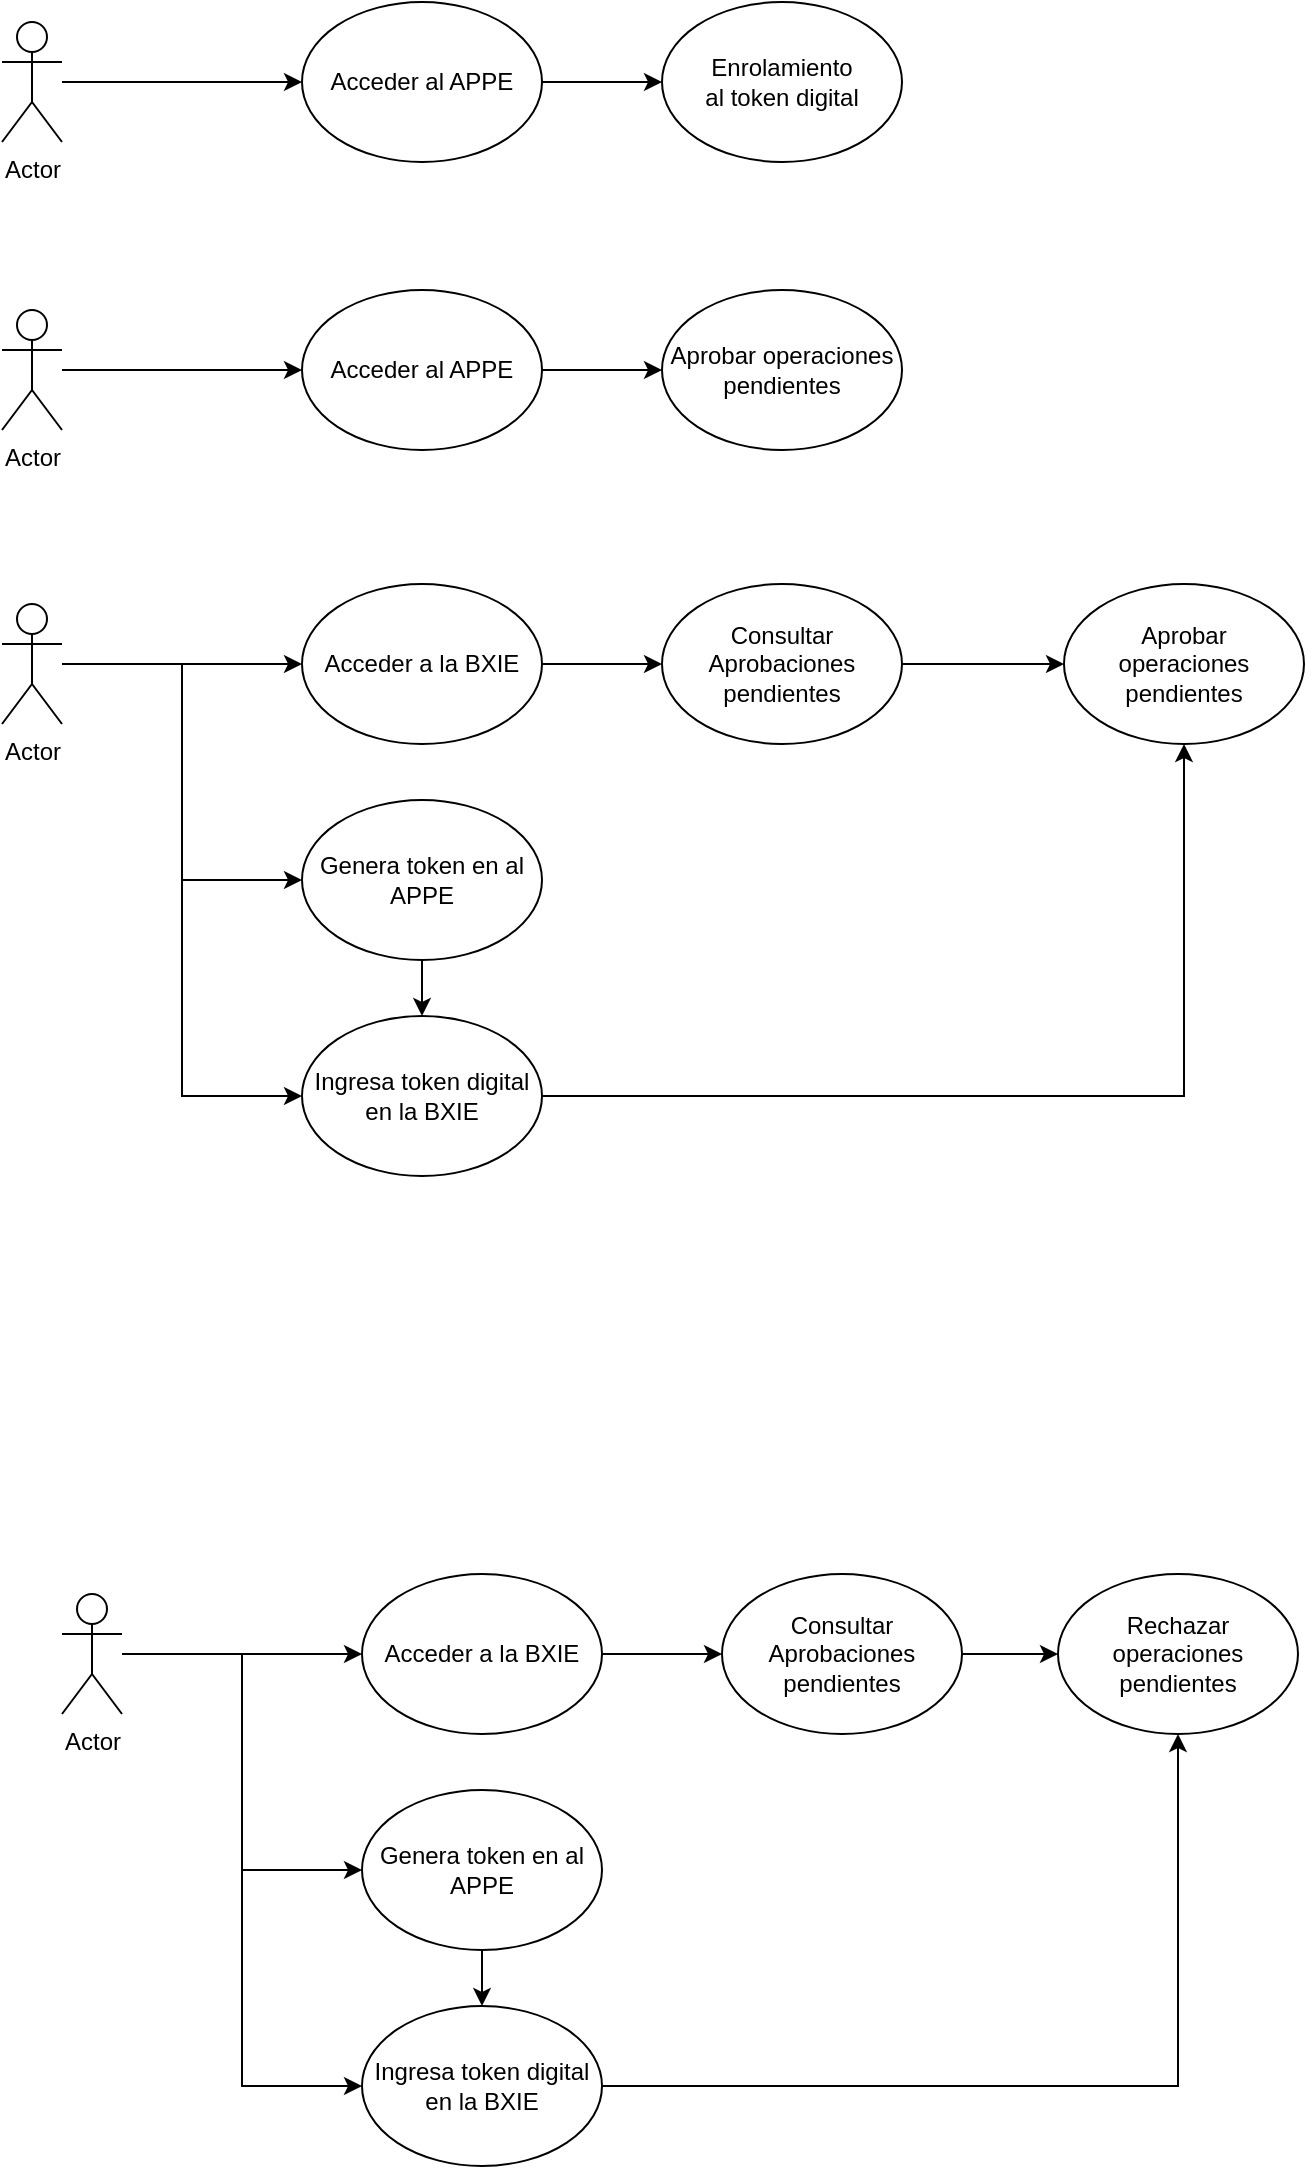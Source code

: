 <mxfile version="23.1.1" type="device" pages="2">
  <diagram name="Use Case" id="9nQCE-ndrCwmiqW96yne">
    <mxGraphModel dx="1032" dy="501" grid="0" gridSize="10" guides="1" tooltips="1" connect="1" arrows="1" fold="1" page="1" pageScale="1" pageWidth="1169" pageHeight="827" math="0" shadow="0">
      <root>
        <mxCell id="0" />
        <mxCell id="1" parent="0" />
        <mxCell id="8XLnjvLiEatXCL0LBKyI-3" style="edgeStyle=orthogonalEdgeStyle;rounded=0;orthogonalLoop=1;jettySize=auto;html=1;" edge="1" parent="1" source="8XLnjvLiEatXCL0LBKyI-1" target="8XLnjvLiEatXCL0LBKyI-2">
          <mxGeometry relative="1" as="geometry" />
        </mxCell>
        <mxCell id="8XLnjvLiEatXCL0LBKyI-1" value="Actor" style="shape=umlActor;verticalLabelPosition=bottom;verticalAlign=top;html=1;outlineConnect=0;" vertex="1" parent="1">
          <mxGeometry x="120" y="80" width="30" height="60" as="geometry" />
        </mxCell>
        <mxCell id="8XLnjvLiEatXCL0LBKyI-5" style="edgeStyle=orthogonalEdgeStyle;rounded=0;orthogonalLoop=1;jettySize=auto;html=1;" edge="1" parent="1" source="8XLnjvLiEatXCL0LBKyI-2" target="8XLnjvLiEatXCL0LBKyI-4">
          <mxGeometry relative="1" as="geometry" />
        </mxCell>
        <mxCell id="8XLnjvLiEatXCL0LBKyI-2" value="Acceder al APPE" style="ellipse;whiteSpace=wrap;html=1;" vertex="1" parent="1">
          <mxGeometry x="270" y="70" width="120" height="80" as="geometry" />
        </mxCell>
        <mxCell id="8XLnjvLiEatXCL0LBKyI-4" value="Enrolamiento&lt;br style=&quot;border-color: var(--border-color);&quot;&gt;al token digital" style="ellipse;whiteSpace=wrap;html=1;" vertex="1" parent="1">
          <mxGeometry x="450" y="70" width="120" height="80" as="geometry" />
        </mxCell>
        <mxCell id="8XLnjvLiEatXCL0LBKyI-6" style="edgeStyle=orthogonalEdgeStyle;rounded=0;orthogonalLoop=1;jettySize=auto;html=1;" edge="1" parent="1" source="8XLnjvLiEatXCL0LBKyI-7" target="8XLnjvLiEatXCL0LBKyI-9">
          <mxGeometry relative="1" as="geometry" />
        </mxCell>
        <mxCell id="8XLnjvLiEatXCL0LBKyI-7" value="Actor" style="shape=umlActor;verticalLabelPosition=bottom;verticalAlign=top;html=1;outlineConnect=0;" vertex="1" parent="1">
          <mxGeometry x="120" y="224" width="30" height="60" as="geometry" />
        </mxCell>
        <mxCell id="8XLnjvLiEatXCL0LBKyI-8" style="edgeStyle=orthogonalEdgeStyle;rounded=0;orthogonalLoop=1;jettySize=auto;html=1;" edge="1" parent="1" source="8XLnjvLiEatXCL0LBKyI-9" target="8XLnjvLiEatXCL0LBKyI-10">
          <mxGeometry relative="1" as="geometry" />
        </mxCell>
        <mxCell id="8XLnjvLiEatXCL0LBKyI-9" value="Acceder al APPE" style="ellipse;whiteSpace=wrap;html=1;" vertex="1" parent="1">
          <mxGeometry x="270" y="214" width="120" height="80" as="geometry" />
        </mxCell>
        <mxCell id="8XLnjvLiEatXCL0LBKyI-10" value="Aprobar operaciones pendientes" style="ellipse;whiteSpace=wrap;html=1;" vertex="1" parent="1">
          <mxGeometry x="450" y="214" width="120" height="80" as="geometry" />
        </mxCell>
        <mxCell id="8XLnjvLiEatXCL0LBKyI-11" style="edgeStyle=orthogonalEdgeStyle;rounded=0;orthogonalLoop=1;jettySize=auto;html=1;" edge="1" parent="1" source="8XLnjvLiEatXCL0LBKyI-12" target="8XLnjvLiEatXCL0LBKyI-14">
          <mxGeometry relative="1" as="geometry" />
        </mxCell>
        <mxCell id="8XLnjvLiEatXCL0LBKyI-17" style="edgeStyle=orthogonalEdgeStyle;rounded=0;orthogonalLoop=1;jettySize=auto;html=1;entryX=0;entryY=0.5;entryDx=0;entryDy=0;" edge="1" parent="1" source="8XLnjvLiEatXCL0LBKyI-12" target="8XLnjvLiEatXCL0LBKyI-16">
          <mxGeometry relative="1" as="geometry" />
        </mxCell>
        <mxCell id="8XLnjvLiEatXCL0LBKyI-19" style="edgeStyle=orthogonalEdgeStyle;rounded=0;orthogonalLoop=1;jettySize=auto;html=1;entryX=0;entryY=0.5;entryDx=0;entryDy=0;" edge="1" parent="1" source="8XLnjvLiEatXCL0LBKyI-12" target="8XLnjvLiEatXCL0LBKyI-18">
          <mxGeometry relative="1" as="geometry" />
        </mxCell>
        <mxCell id="8XLnjvLiEatXCL0LBKyI-12" value="Actor" style="shape=umlActor;verticalLabelPosition=bottom;verticalAlign=top;html=1;outlineConnect=0;" vertex="1" parent="1">
          <mxGeometry x="120" y="371" width="30" height="60" as="geometry" />
        </mxCell>
        <mxCell id="8XLnjvLiEatXCL0LBKyI-13" style="edgeStyle=orthogonalEdgeStyle;rounded=0;orthogonalLoop=1;jettySize=auto;html=1;" edge="1" parent="1" source="8XLnjvLiEatXCL0LBKyI-14" target="8XLnjvLiEatXCL0LBKyI-15">
          <mxGeometry relative="1" as="geometry" />
        </mxCell>
        <mxCell id="8XLnjvLiEatXCL0LBKyI-14" value="Acceder a la BXIE" style="ellipse;whiteSpace=wrap;html=1;" vertex="1" parent="1">
          <mxGeometry x="270" y="361" width="120" height="80" as="geometry" />
        </mxCell>
        <mxCell id="8XLnjvLiEatXCL0LBKyI-36" style="edgeStyle=orthogonalEdgeStyle;rounded=0;orthogonalLoop=1;jettySize=auto;html=1;" edge="1" parent="1" source="8XLnjvLiEatXCL0LBKyI-15" target="8XLnjvLiEatXCL0LBKyI-35">
          <mxGeometry relative="1" as="geometry" />
        </mxCell>
        <mxCell id="8XLnjvLiEatXCL0LBKyI-15" value="Consultar Aprobaciones pendientes" style="ellipse;whiteSpace=wrap;html=1;" vertex="1" parent="1">
          <mxGeometry x="450" y="361" width="120" height="80" as="geometry" />
        </mxCell>
        <mxCell id="8XLnjvLiEatXCL0LBKyI-20" style="edgeStyle=orthogonalEdgeStyle;rounded=0;orthogonalLoop=1;jettySize=auto;html=1;" edge="1" parent="1" source="8XLnjvLiEatXCL0LBKyI-16" target="8XLnjvLiEatXCL0LBKyI-18">
          <mxGeometry relative="1" as="geometry" />
        </mxCell>
        <mxCell id="8XLnjvLiEatXCL0LBKyI-16" value="Genera token en al APPE" style="ellipse;whiteSpace=wrap;html=1;" vertex="1" parent="1">
          <mxGeometry x="270" y="469" width="120" height="80" as="geometry" />
        </mxCell>
        <mxCell id="8XLnjvLiEatXCL0LBKyI-21" style="edgeStyle=orthogonalEdgeStyle;rounded=0;orthogonalLoop=1;jettySize=auto;html=1;entryX=0.5;entryY=1;entryDx=0;entryDy=0;" edge="1" parent="1" source="8XLnjvLiEatXCL0LBKyI-18" target="8XLnjvLiEatXCL0LBKyI-35">
          <mxGeometry relative="1" as="geometry" />
        </mxCell>
        <mxCell id="8XLnjvLiEatXCL0LBKyI-18" value="Ingresa token digital en la BXIE" style="ellipse;whiteSpace=wrap;html=1;" vertex="1" parent="1">
          <mxGeometry x="270" y="577" width="120" height="80" as="geometry" />
        </mxCell>
        <mxCell id="8XLnjvLiEatXCL0LBKyI-22" style="edgeStyle=orthogonalEdgeStyle;rounded=0;orthogonalLoop=1;jettySize=auto;html=1;" edge="1" parent="1" source="8XLnjvLiEatXCL0LBKyI-25" target="8XLnjvLiEatXCL0LBKyI-27">
          <mxGeometry relative="1" as="geometry" />
        </mxCell>
        <mxCell id="8XLnjvLiEatXCL0LBKyI-23" style="edgeStyle=orthogonalEdgeStyle;rounded=0;orthogonalLoop=1;jettySize=auto;html=1;entryX=0;entryY=0.5;entryDx=0;entryDy=0;" edge="1" parent="1" source="8XLnjvLiEatXCL0LBKyI-25" target="8XLnjvLiEatXCL0LBKyI-30">
          <mxGeometry relative="1" as="geometry" />
        </mxCell>
        <mxCell id="8XLnjvLiEatXCL0LBKyI-24" style="edgeStyle=orthogonalEdgeStyle;rounded=0;orthogonalLoop=1;jettySize=auto;html=1;entryX=0;entryY=0.5;entryDx=0;entryDy=0;" edge="1" parent="1" source="8XLnjvLiEatXCL0LBKyI-25" target="8XLnjvLiEatXCL0LBKyI-32">
          <mxGeometry relative="1" as="geometry" />
        </mxCell>
        <mxCell id="8XLnjvLiEatXCL0LBKyI-25" value="Actor" style="shape=umlActor;verticalLabelPosition=bottom;verticalAlign=top;html=1;outlineConnect=0;" vertex="1" parent="1">
          <mxGeometry x="150" y="866" width="30" height="60" as="geometry" />
        </mxCell>
        <mxCell id="8XLnjvLiEatXCL0LBKyI-26" style="edgeStyle=orthogonalEdgeStyle;rounded=0;orthogonalLoop=1;jettySize=auto;html=1;" edge="1" parent="1" source="8XLnjvLiEatXCL0LBKyI-27" target="8XLnjvLiEatXCL0LBKyI-28">
          <mxGeometry relative="1" as="geometry" />
        </mxCell>
        <mxCell id="8XLnjvLiEatXCL0LBKyI-27" value="Acceder a la BXIE" style="ellipse;whiteSpace=wrap;html=1;" vertex="1" parent="1">
          <mxGeometry x="300" y="856" width="120" height="80" as="geometry" />
        </mxCell>
        <mxCell id="8XLnjvLiEatXCL0LBKyI-34" style="edgeStyle=orthogonalEdgeStyle;rounded=0;orthogonalLoop=1;jettySize=auto;html=1;" edge="1" parent="1" source="8XLnjvLiEatXCL0LBKyI-28" target="8XLnjvLiEatXCL0LBKyI-33">
          <mxGeometry relative="1" as="geometry" />
        </mxCell>
        <mxCell id="8XLnjvLiEatXCL0LBKyI-28" value="Consultar Aprobaciones pendientes" style="ellipse;whiteSpace=wrap;html=1;" vertex="1" parent="1">
          <mxGeometry x="480" y="856" width="120" height="80" as="geometry" />
        </mxCell>
        <mxCell id="8XLnjvLiEatXCL0LBKyI-29" style="edgeStyle=orthogonalEdgeStyle;rounded=0;orthogonalLoop=1;jettySize=auto;html=1;" edge="1" parent="1" source="8XLnjvLiEatXCL0LBKyI-30" target="8XLnjvLiEatXCL0LBKyI-32">
          <mxGeometry relative="1" as="geometry" />
        </mxCell>
        <mxCell id="8XLnjvLiEatXCL0LBKyI-30" value="Genera token en al APPE" style="ellipse;whiteSpace=wrap;html=1;" vertex="1" parent="1">
          <mxGeometry x="300" y="964" width="120" height="80" as="geometry" />
        </mxCell>
        <mxCell id="8XLnjvLiEatXCL0LBKyI-31" style="edgeStyle=orthogonalEdgeStyle;rounded=0;orthogonalLoop=1;jettySize=auto;html=1;" edge="1" parent="1" source="8XLnjvLiEatXCL0LBKyI-32" target="8XLnjvLiEatXCL0LBKyI-33">
          <mxGeometry relative="1" as="geometry" />
        </mxCell>
        <mxCell id="8XLnjvLiEatXCL0LBKyI-32" value="Ingresa token digital en la BXIE" style="ellipse;whiteSpace=wrap;html=1;" vertex="1" parent="1">
          <mxGeometry x="300" y="1072" width="120" height="80" as="geometry" />
        </mxCell>
        <mxCell id="8XLnjvLiEatXCL0LBKyI-33" value="Rechazar operaciones pendientes" style="ellipse;whiteSpace=wrap;html=1;" vertex="1" parent="1">
          <mxGeometry x="648" y="856" width="120" height="80" as="geometry" />
        </mxCell>
        <mxCell id="8XLnjvLiEatXCL0LBKyI-35" value="Aprobar &lt;br&gt;operaciones pendientes" style="ellipse;whiteSpace=wrap;html=1;" vertex="1" parent="1">
          <mxGeometry x="651" y="361" width="120" height="80" as="geometry" />
        </mxCell>
      </root>
    </mxGraphModel>
  </diagram>
  <diagram id="fVYn3t7z0lajlDlq8nu5" name="Componentes">
    <mxGraphModel dx="1032" dy="501" grid="0" gridSize="10" guides="1" tooltips="1" connect="1" arrows="1" fold="1" page="1" pageScale="1" pageWidth="1169" pageHeight="827" math="0" shadow="0">
      <root>
        <mxCell id="0" />
        <mxCell id="1" parent="0" />
        <mxCell id="Qrj5MwbdnilN2tK0Anff-1" value="Enrolamiento Token Digital" style="verticalAlign=top;align=left;shape=cube;size=10;direction=south;fontStyle=0;html=1;boundedLbl=1;spacingLeft=5;whiteSpace=wrap;" vertex="1" parent="1">
          <mxGeometry x="213" y="38" width="601" height="404" as="geometry" />
        </mxCell>
        <mxCell id="Qrj5MwbdnilN2tK0Anff-2" value="Core DetectId 9.2" style="verticalAlign=top;align=center;shape=cube;size=10;direction=south;html=1;boundedLbl=1;spacingLeft=5;whiteSpace=wrap;" vertex="1" parent="Qrj5MwbdnilN2tK0Anff-1">
          <mxGeometry width="136" height="59" relative="1" as="geometry">
            <mxPoint x="240" y="316" as="offset" />
          </mxGeometry>
        </mxCell>
        <mxCell id="Qrj5MwbdnilN2tK0Anff-3" value="APP Empresas" style="verticalAlign=top;align=center;shape=cube;size=10;direction=south;html=1;boundedLbl=1;spacingLeft=5;whiteSpace=wrap;" vertex="1" parent="Qrj5MwbdnilN2tK0Anff-1">
          <mxGeometry x="75.23" y="60.9" width="323.77" height="132.1" as="geometry" />
        </mxCell>
        <mxCell id="Qrj5MwbdnilN2tK0Anff-5" style="edgeStyle=orthogonalEdgeStyle;rounded=0;orthogonalLoop=1;jettySize=auto;html=1;exitX=0.75;exitY=1;exitDx=0;exitDy=0;" edge="1" parent="Qrj5MwbdnilN2tK0Anff-1" source="Qrj5MwbdnilN2tK0Anff-4" target="Qrj5MwbdnilN2tK0Anff-2">
          <mxGeometry relative="1" as="geometry" />
        </mxCell>
        <mxCell id="Qrj5MwbdnilN2tK0Anff-4" value="DetectId&lt;br&gt;SDK 9.2" style="shape=module;align=left;spacingLeft=20;align=center;verticalAlign=top;whiteSpace=wrap;html=1;" vertex="1" parent="Qrj5MwbdnilN2tK0Anff-1">
          <mxGeometry x="264.613" y="115.719" width="86.475" height="50.754" as="geometry" />
        </mxCell>
        <mxCell id="Qrj5MwbdnilN2tK0Anff-6" value="MSSQL 2019" style="shape=module;align=left;spacingLeft=20;align=center;verticalAlign=top;whiteSpace=wrap;html=1;" vertex="1" parent="Qrj5MwbdnilN2tK0Anff-1">
          <mxGeometry x="454.997" y="315.689" width="86.475" height="50.754" as="geometry" />
        </mxCell>
        <mxCell id="Qrj5MwbdnilN2tK0Anff-7" style="edgeStyle=orthogonalEdgeStyle;rounded=0;orthogonalLoop=1;jettySize=auto;html=1;entryX=0;entryY=0;entryDx=0;entryDy=15;entryPerimeter=0;" edge="1" parent="Qrj5MwbdnilN2tK0Anff-1" source="Qrj5MwbdnilN2tK0Anff-2" target="Qrj5MwbdnilN2tK0Anff-6">
          <mxGeometry relative="1" as="geometry" />
        </mxCell>
        <mxCell id="Qrj5MwbdnilN2tK0Anff-9" value="CyberLego" style="verticalAlign=top;align=center;shape=cube;size=10;direction=south;html=1;boundedLbl=1;spacingLeft=5;whiteSpace=wrap;" vertex="1" parent="Qrj5MwbdnilN2tK0Anff-1">
          <mxGeometry x="75.233" y="255.799" width="117.606" height="59.889" as="geometry" />
        </mxCell>
        <mxCell id="Qrj5MwbdnilN2tK0Anff-11" style="edgeStyle=orthogonalEdgeStyle;rounded=0;orthogonalLoop=1;jettySize=auto;html=1;" edge="1" parent="Qrj5MwbdnilN2tK0Anff-1" source="Qrj5MwbdnilN2tK0Anff-10" target="Qrj5MwbdnilN2tK0Anff-9">
          <mxGeometry relative="1" as="geometry" />
        </mxCell>
        <mxCell id="Qrj5MwbdnilN2tK0Anff-10" value="Enrolamiento" style="shape=mxgraph.uml25.actionParams;html=1;align=center;verticalAlign=top;absoluteArcSize=1;arcSize=10;dashed=0;spacingLeft=10;spacingTop=5;whiteSpace=wrap;" vertex="1" parent="Qrj5MwbdnilN2tK0Anff-1">
          <mxGeometry x="102.04" y="117.75" width="131.96" height="48.25" as="geometry" />
        </mxCell>
        <mxCell id="Qrj5MwbdnilN2tK0Anff-12" style="edgeStyle=orthogonalEdgeStyle;rounded=0;orthogonalLoop=1;jettySize=auto;html=1;entryX=0;entryY=0;entryDx=34.5;entryDy=136;entryPerimeter=0;exitX=0;exitY=0;exitDx=59;exitDy=73;exitPerimeter=0;" edge="1" parent="Qrj5MwbdnilN2tK0Anff-1" source="Qrj5MwbdnilN2tK0Anff-9" target="Qrj5MwbdnilN2tK0Anff-2">
          <mxGeometry relative="1" as="geometry" />
        </mxCell>
      </root>
    </mxGraphModel>
  </diagram>
</mxfile>
